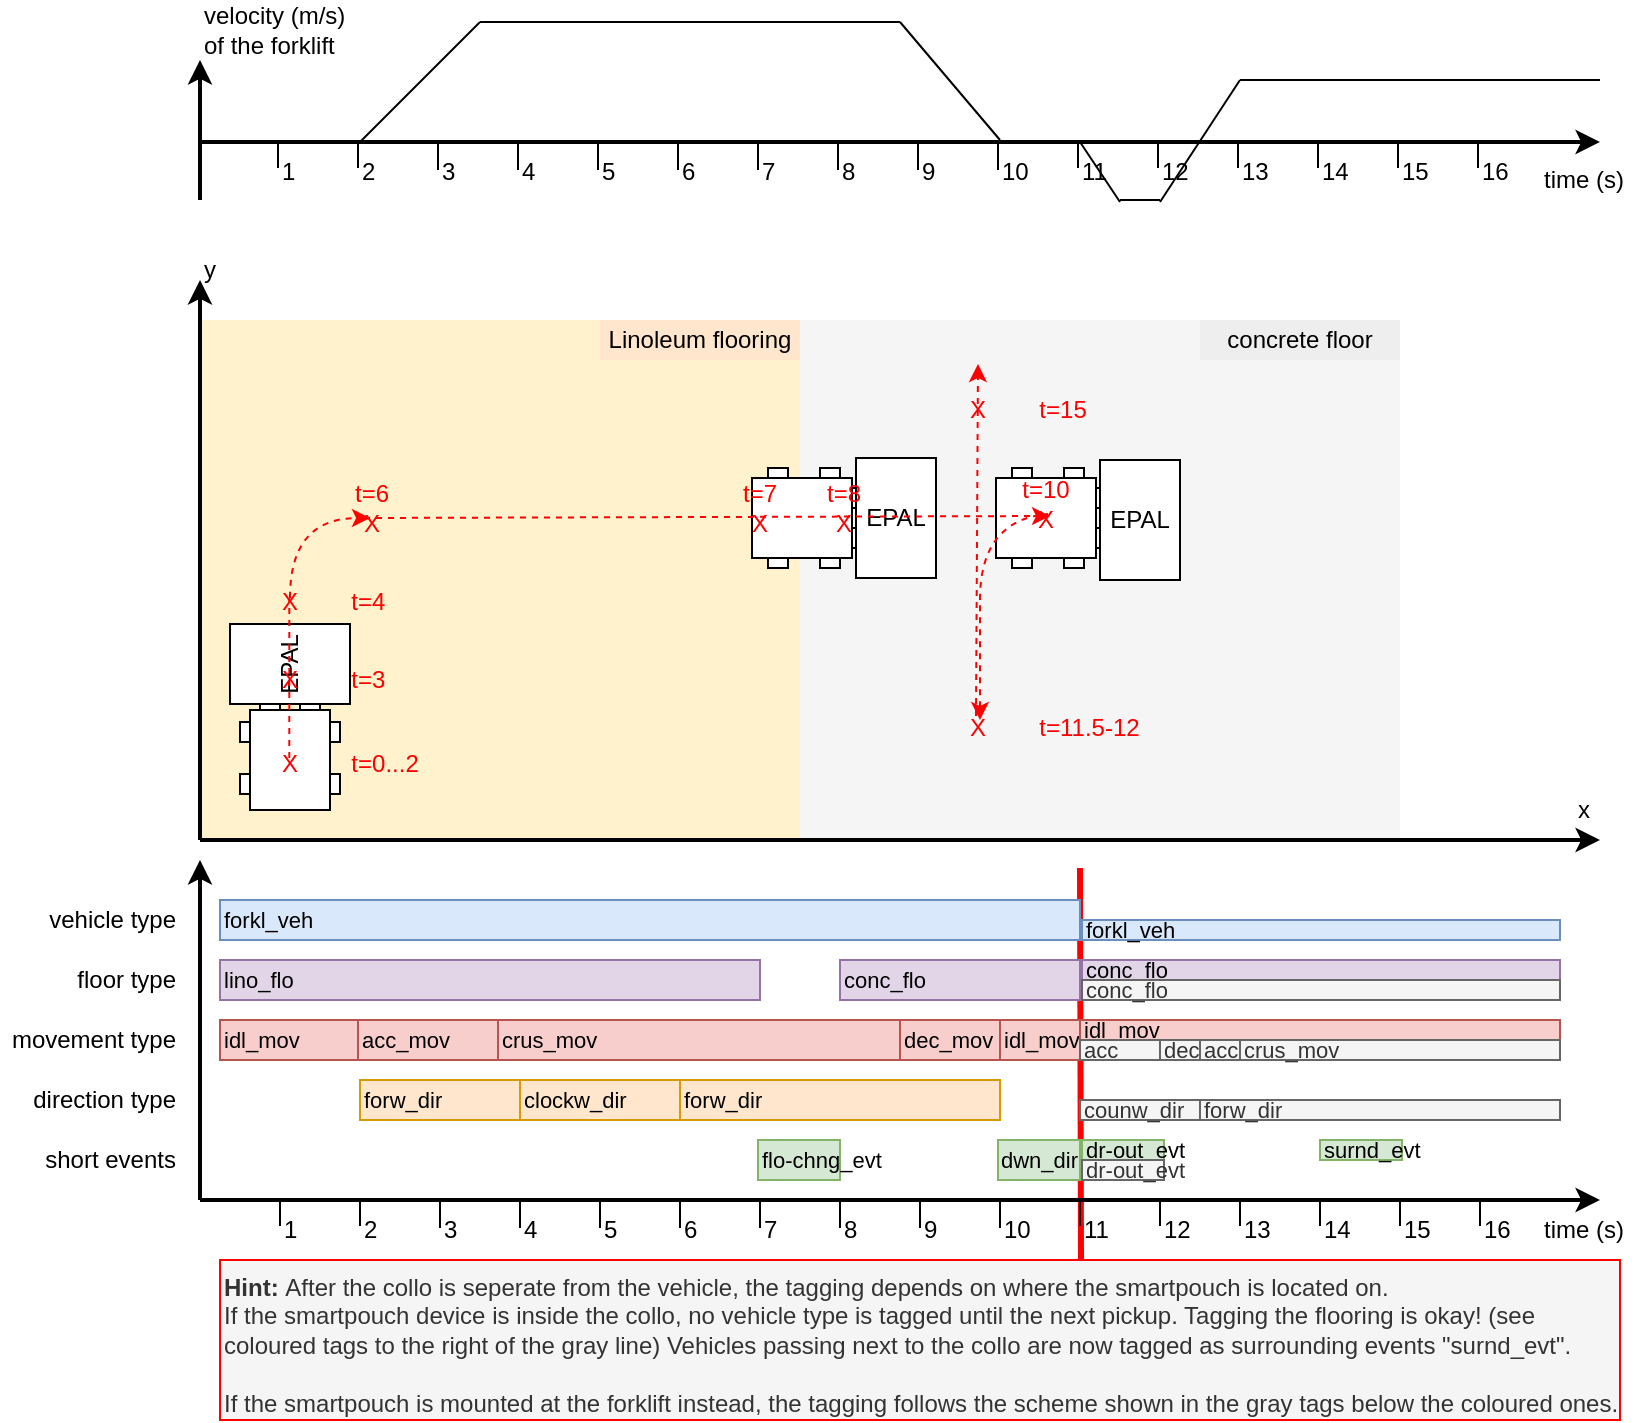 <mxfile version="24.5.4" type="device">
  <diagram name="Seite-1" id="4qU_Vc_wmeTwzjHGeIMB">
    <mxGraphModel dx="1434" dy="764" grid="1" gridSize="10" guides="1" tooltips="1" connect="1" arrows="1" fold="1" page="1" pageScale="1" pageWidth="827" pageHeight="1169" math="0" shadow="0">
      <root>
        <mxCell id="0" />
        <mxCell id="1" parent="0" />
        <mxCell id="7xaUz0W__pk1_LDY4TNP-191" value="" style="endArrow=none;html=1;rounded=0;fillColor=#f5f5f5;strokeColor=#FF0000;strokeWidth=3;exitX=0.615;exitY=-0.002;exitDx=0;exitDy=0;exitPerimeter=0;" edge="1" parent="1" source="7xaUz0W__pk1_LDY4TNP-192">
          <mxGeometry width="50" height="50" relative="1" as="geometry">
            <mxPoint x="540" y="659" as="sourcePoint" />
            <mxPoint x="540" y="434" as="targetPoint" />
          </mxGeometry>
        </mxCell>
        <mxCell id="7xaUz0W__pk1_LDY4TNP-42" value="" style="rounded=0;whiteSpace=wrap;html=1;fillColor=#f5f5f5;strokeColor=none;fontColor=#333333;movable=1;resizable=1;rotatable=1;deletable=1;editable=1;locked=0;connectable=1;" vertex="1" parent="1">
          <mxGeometry x="400" y="160" width="300" height="260" as="geometry" />
        </mxCell>
        <mxCell id="7xaUz0W__pk1_LDY4TNP-41" value="" style="rounded=0;whiteSpace=wrap;html=1;fillColor=#fff2cc;strokeColor=none;movable=1;resizable=1;rotatable=1;deletable=1;editable=1;locked=0;connectable=1;" vertex="1" parent="1">
          <mxGeometry x="100" y="160" width="300" height="260" as="geometry" />
        </mxCell>
        <mxCell id="7xaUz0W__pk1_LDY4TNP-165" value="" style="group;rotation=90;" vertex="1" connectable="0" parent="1">
          <mxGeometry x="348" y="261" width="135" height="80" as="geometry" />
        </mxCell>
        <mxCell id="7xaUz0W__pk1_LDY4TNP-166" value="" style="rounded=0;whiteSpace=wrap;html=1;rotation=90;" vertex="1" parent="7xaUz0W__pk1_LDY4TNP-165">
          <mxGeometry x="62" y="13" width="10" height="10" as="geometry" />
        </mxCell>
        <mxCell id="7xaUz0W__pk1_LDY4TNP-167" value="" style="rounded=0;whiteSpace=wrap;html=1;rotation=90;" vertex="1" parent="7xaUz0W__pk1_LDY4TNP-165">
          <mxGeometry x="36" y="13" width="10" height="10" as="geometry" />
        </mxCell>
        <mxCell id="7xaUz0W__pk1_LDY4TNP-168" value="" style="rounded=0;whiteSpace=wrap;html=1;rotation=90;" vertex="1" parent="7xaUz0W__pk1_LDY4TNP-165">
          <mxGeometry x="62" y="-27" width="10" height="10" as="geometry" />
        </mxCell>
        <mxCell id="7xaUz0W__pk1_LDY4TNP-169" value="" style="rounded=0;whiteSpace=wrap;html=1;rotation=90;" vertex="1" parent="7xaUz0W__pk1_LDY4TNP-165">
          <mxGeometry x="36" y="-27" width="10" height="10" as="geometry" />
        </mxCell>
        <mxCell id="7xaUz0W__pk1_LDY4TNP-170" value="" style="rounded=0;whiteSpace=wrap;html=1;rotation=90;" vertex="1" parent="7xaUz0W__pk1_LDY4TNP-165">
          <mxGeometry x="33" y="-27" width="40" height="50" as="geometry" />
        </mxCell>
        <mxCell id="7xaUz0W__pk1_LDY4TNP-171" value="" style="rounded=0;whiteSpace=wrap;html=1;rotation=90;" vertex="1" parent="7xaUz0W__pk1_LDY4TNP-165">
          <mxGeometry x="88" y="-27" width="10" height="30" as="geometry" />
        </mxCell>
        <mxCell id="7xaUz0W__pk1_LDY4TNP-172" value="" style="rounded=0;whiteSpace=wrap;html=1;rotation=90;" vertex="1" parent="7xaUz0W__pk1_LDY4TNP-165">
          <mxGeometry x="88" y="-7" width="10" height="30" as="geometry" />
        </mxCell>
        <mxCell id="7xaUz0W__pk1_LDY4TNP-186" value="EPAL" style="rounded=0;whiteSpace=wrap;html=1;" vertex="1" parent="7xaUz0W__pk1_LDY4TNP-165">
          <mxGeometry x="80" y="-32" width="40" height="60" as="geometry" />
        </mxCell>
        <mxCell id="7xaUz0W__pk1_LDY4TNP-1" value="" style="endArrow=classic;html=1;rounded=0;strokeWidth=2;" edge="1" parent="1">
          <mxGeometry width="50" height="50" relative="1" as="geometry">
            <mxPoint x="100" y="71" as="sourcePoint" />
            <mxPoint x="800" y="71" as="targetPoint" />
          </mxGeometry>
        </mxCell>
        <mxCell id="7xaUz0W__pk1_LDY4TNP-2" value="" style="endArrow=classic;html=1;rounded=0;strokeWidth=2;" edge="1" parent="1">
          <mxGeometry width="50" height="50" relative="1" as="geometry">
            <mxPoint x="100" y="100" as="sourcePoint" />
            <mxPoint x="100" y="30" as="targetPoint" />
          </mxGeometry>
        </mxCell>
        <mxCell id="7xaUz0W__pk1_LDY4TNP-4" value="&lt;div&gt;velocity (m/s)&lt;/div&gt;&lt;div&gt;of the forklift&lt;br&gt;&lt;/div&gt;" style="text;html=1;align=left;verticalAlign=middle;whiteSpace=wrap;rounded=0;" vertex="1" parent="1">
          <mxGeometry x="100" width="90" height="30" as="geometry" />
        </mxCell>
        <mxCell id="7xaUz0W__pk1_LDY4TNP-5" value="&lt;div&gt;time (s)&lt;br&gt;&lt;/div&gt;" style="text;html=1;align=left;verticalAlign=middle;whiteSpace=wrap;rounded=0;" vertex="1" parent="1">
          <mxGeometry x="770" y="81" width="50" height="18" as="geometry" />
        </mxCell>
        <mxCell id="7xaUz0W__pk1_LDY4TNP-6" value="" style="endArrow=none;html=1;rounded=0;" edge="1" parent="1">
          <mxGeometry width="50" height="50" relative="1" as="geometry">
            <mxPoint x="180" y="71" as="sourcePoint" />
            <mxPoint x="240" y="11" as="targetPoint" />
          </mxGeometry>
        </mxCell>
        <mxCell id="7xaUz0W__pk1_LDY4TNP-7" value="" style="endArrow=none;html=1;rounded=0;" edge="1" parent="1">
          <mxGeometry width="50" height="50" relative="1" as="geometry">
            <mxPoint x="240" y="11" as="sourcePoint" />
            <mxPoint x="450" y="11" as="targetPoint" />
          </mxGeometry>
        </mxCell>
        <mxCell id="7xaUz0W__pk1_LDY4TNP-8" value="" style="endArrow=none;html=1;rounded=0;" edge="1" parent="1">
          <mxGeometry width="50" height="50" relative="1" as="geometry">
            <mxPoint x="450" y="11" as="sourcePoint" />
            <mxPoint x="500" y="70" as="targetPoint" />
          </mxGeometry>
        </mxCell>
        <mxCell id="7xaUz0W__pk1_LDY4TNP-9" value="" style="endArrow=classic;html=1;rounded=0;strokeWidth=2;" edge="1" parent="1">
          <mxGeometry width="50" height="50" relative="1" as="geometry">
            <mxPoint x="100" y="420" as="sourcePoint" />
            <mxPoint x="800" y="420" as="targetPoint" />
          </mxGeometry>
        </mxCell>
        <mxCell id="7xaUz0W__pk1_LDY4TNP-10" value="" style="endArrow=classic;html=1;rounded=0;strokeWidth=2;" edge="1" parent="1">
          <mxGeometry width="50" height="50" relative="1" as="geometry">
            <mxPoint x="100" y="420" as="sourcePoint" />
            <mxPoint x="100" y="140" as="targetPoint" />
          </mxGeometry>
        </mxCell>
        <mxCell id="7xaUz0W__pk1_LDY4TNP-18" value="" style="group;rotation=0;" vertex="1" connectable="0" parent="1">
          <mxGeometry x="120" y="325" width="135" height="80" as="geometry" />
        </mxCell>
        <mxCell id="7xaUz0W__pk1_LDY4TNP-12" value="" style="rounded=0;whiteSpace=wrap;html=1;rotation=0;" vertex="1" parent="7xaUz0W__pk1_LDY4TNP-18">
          <mxGeometry x="40" y="36" width="10" height="10" as="geometry" />
        </mxCell>
        <mxCell id="7xaUz0W__pk1_LDY4TNP-13" value="" style="rounded=0;whiteSpace=wrap;html=1;rotation=0;" vertex="1" parent="7xaUz0W__pk1_LDY4TNP-18">
          <mxGeometry x="40" y="62" width="10" height="10" as="geometry" />
        </mxCell>
        <mxCell id="7xaUz0W__pk1_LDY4TNP-14" value="" style="rounded=0;whiteSpace=wrap;html=1;rotation=0;" vertex="1" parent="7xaUz0W__pk1_LDY4TNP-18">
          <mxGeometry y="36" width="10" height="10" as="geometry" />
        </mxCell>
        <mxCell id="7xaUz0W__pk1_LDY4TNP-15" value="" style="rounded=0;whiteSpace=wrap;html=1;rotation=0;" vertex="1" parent="7xaUz0W__pk1_LDY4TNP-18">
          <mxGeometry y="62" width="10" height="10" as="geometry" />
        </mxCell>
        <mxCell id="7xaUz0W__pk1_LDY4TNP-11" value="" style="rounded=0;whiteSpace=wrap;html=1;rotation=0;" vertex="1" parent="7xaUz0W__pk1_LDY4TNP-18">
          <mxGeometry x="5" y="30" width="40" height="50" as="geometry" />
        </mxCell>
        <mxCell id="7xaUz0W__pk1_LDY4TNP-16" value="" style="rounded=0;whiteSpace=wrap;html=1;rotation=0;" vertex="1" parent="7xaUz0W__pk1_LDY4TNP-18">
          <mxGeometry x="10" width="10" height="30" as="geometry" />
        </mxCell>
        <mxCell id="7xaUz0W__pk1_LDY4TNP-17" value="" style="rounded=0;whiteSpace=wrap;html=1;rotation=0;" vertex="1" parent="7xaUz0W__pk1_LDY4TNP-18">
          <mxGeometry x="30" width="10" height="30" as="geometry" />
        </mxCell>
        <mxCell id="7xaUz0W__pk1_LDY4TNP-77" value="X &amp;nbsp; &amp;nbsp; &amp;nbsp;&amp;nbsp; t=0...2" style="text;html=1;align=left;verticalAlign=middle;whiteSpace=wrap;rounded=0;fontColor=#FF0000;" vertex="1" parent="7xaUz0W__pk1_LDY4TNP-18">
          <mxGeometry x="18.5" y="42" width="100" height="30" as="geometry" />
        </mxCell>
        <mxCell id="7xaUz0W__pk1_LDY4TNP-187" value="EPAL" style="rounded=0;whiteSpace=wrap;html=1;rotation=-90;" vertex="1" parent="7xaUz0W__pk1_LDY4TNP-18">
          <mxGeometry x="5" y="-23" width="40" height="60" as="geometry" />
        </mxCell>
        <mxCell id="7xaUz0W__pk1_LDY4TNP-20" value="y" style="text;html=1;align=left;verticalAlign=middle;whiteSpace=wrap;rounded=0;" vertex="1" parent="1">
          <mxGeometry x="100" y="120" width="90" height="30" as="geometry" />
        </mxCell>
        <mxCell id="7xaUz0W__pk1_LDY4TNP-21" value="x" style="text;html=1;align=left;verticalAlign=middle;whiteSpace=wrap;rounded=0;" vertex="1" parent="1">
          <mxGeometry x="787" y="395" width="33" height="20" as="geometry" />
        </mxCell>
        <mxCell id="7xaUz0W__pk1_LDY4TNP-22" value="" style="endArrow=classic;html=1;rounded=0;strokeWidth=2;" edge="1" parent="1">
          <mxGeometry width="50" height="50" relative="1" as="geometry">
            <mxPoint x="100" y="600" as="sourcePoint" />
            <mxPoint x="800" y="600" as="targetPoint" />
          </mxGeometry>
        </mxCell>
        <mxCell id="7xaUz0W__pk1_LDY4TNP-40" value="forkl_veh" style="rounded=0;whiteSpace=wrap;html=1;fontFamily=Helvetica;align=left;fillColor=#dae8fc;strokeColor=#6c8ebf;fontSize=11;" vertex="1" parent="1">
          <mxGeometry x="110" y="450" width="430" height="20" as="geometry" />
        </mxCell>
        <mxCell id="7xaUz0W__pk1_LDY4TNP-43" value="Linoleum flooring" style="text;html=1;align=center;verticalAlign=middle;whiteSpace=wrap;rounded=0;fillColor=#ffe6cc;strokeColor=none;" vertex="1" parent="1">
          <mxGeometry x="300" y="160" width="100" height="20" as="geometry" />
        </mxCell>
        <mxCell id="7xaUz0W__pk1_LDY4TNP-44" value="concrete floor" style="text;html=1;align=center;verticalAlign=middle;whiteSpace=wrap;rounded=0;fillColor=#eeeeee;strokeColor=none;" vertex="1" parent="1">
          <mxGeometry x="600" y="160" width="100" height="20" as="geometry" />
        </mxCell>
        <mxCell id="7xaUz0W__pk1_LDY4TNP-45" value="&lt;div&gt;time (s)&lt;br&gt;&lt;/div&gt;" style="text;html=1;align=left;verticalAlign=middle;whiteSpace=wrap;rounded=0;" vertex="1" parent="1">
          <mxGeometry x="770" y="606" width="50" height="18" as="geometry" />
        </mxCell>
        <mxCell id="7xaUz0W__pk1_LDY4TNP-46" value="1" style="text;html=1;align=left;verticalAlign=middle;whiteSpace=wrap;rounded=0;" vertex="1" parent="1">
          <mxGeometry x="140" y="610" width="30" height="10" as="geometry" />
        </mxCell>
        <mxCell id="7xaUz0W__pk1_LDY4TNP-47" value="2" style="text;html=1;align=left;verticalAlign=middle;whiteSpace=wrap;rounded=0;" vertex="1" parent="1">
          <mxGeometry x="180" y="610" width="30" height="10" as="geometry" />
        </mxCell>
        <mxCell id="7xaUz0W__pk1_LDY4TNP-48" value="3" style="text;html=1;align=left;verticalAlign=middle;whiteSpace=wrap;rounded=0;" vertex="1" parent="1">
          <mxGeometry x="220" y="610" width="30" height="10" as="geometry" />
        </mxCell>
        <mxCell id="7xaUz0W__pk1_LDY4TNP-49" value="4" style="text;html=1;align=left;verticalAlign=middle;whiteSpace=wrap;rounded=0;" vertex="1" parent="1">
          <mxGeometry x="260" y="610" width="30" height="10" as="geometry" />
        </mxCell>
        <mxCell id="7xaUz0W__pk1_LDY4TNP-50" value="5" style="text;html=1;align=left;verticalAlign=middle;whiteSpace=wrap;rounded=0;" vertex="1" parent="1">
          <mxGeometry x="300" y="610" width="30" height="10" as="geometry" />
        </mxCell>
        <mxCell id="7xaUz0W__pk1_LDY4TNP-51" value="6" style="text;html=1;align=left;verticalAlign=middle;whiteSpace=wrap;rounded=0;" vertex="1" parent="1">
          <mxGeometry x="340" y="610" width="30" height="10" as="geometry" />
        </mxCell>
        <mxCell id="7xaUz0W__pk1_LDY4TNP-52" value="7" style="text;html=1;align=left;verticalAlign=middle;whiteSpace=wrap;rounded=0;" vertex="1" parent="1">
          <mxGeometry x="380" y="610" width="30" height="10" as="geometry" />
        </mxCell>
        <mxCell id="7xaUz0W__pk1_LDY4TNP-53" value="8" style="text;html=1;align=left;verticalAlign=middle;whiteSpace=wrap;rounded=0;" vertex="1" parent="1">
          <mxGeometry x="420" y="610" width="30" height="10" as="geometry" />
        </mxCell>
        <mxCell id="7xaUz0W__pk1_LDY4TNP-54" value="9" style="text;html=1;align=left;verticalAlign=middle;whiteSpace=wrap;rounded=0;" vertex="1" parent="1">
          <mxGeometry x="460" y="610" width="30" height="10" as="geometry" />
        </mxCell>
        <mxCell id="7xaUz0W__pk1_LDY4TNP-55" value="10" style="text;html=1;align=left;verticalAlign=middle;whiteSpace=wrap;rounded=0;" vertex="1" parent="1">
          <mxGeometry x="500" y="610" width="30" height="10" as="geometry" />
        </mxCell>
        <mxCell id="7xaUz0W__pk1_LDY4TNP-56" value="11" style="text;html=1;align=left;verticalAlign=middle;whiteSpace=wrap;rounded=0;" vertex="1" parent="1">
          <mxGeometry x="540" y="610" width="30" height="10" as="geometry" />
        </mxCell>
        <mxCell id="7xaUz0W__pk1_LDY4TNP-57" value="12" style="text;html=1;align=left;verticalAlign=middle;whiteSpace=wrap;rounded=0;" vertex="1" parent="1">
          <mxGeometry x="580" y="610" width="30" height="10" as="geometry" />
        </mxCell>
        <mxCell id="7xaUz0W__pk1_LDY4TNP-58" value="13" style="text;html=1;align=left;verticalAlign=middle;whiteSpace=wrap;rounded=0;" vertex="1" parent="1">
          <mxGeometry x="620" y="610" width="30" height="10" as="geometry" />
        </mxCell>
        <mxCell id="7xaUz0W__pk1_LDY4TNP-59" value="14" style="text;html=1;align=left;verticalAlign=middle;whiteSpace=wrap;rounded=0;" vertex="1" parent="1">
          <mxGeometry x="660" y="610" width="30" height="10" as="geometry" />
        </mxCell>
        <mxCell id="7xaUz0W__pk1_LDY4TNP-60" value="15" style="text;html=1;align=left;verticalAlign=middle;whiteSpace=wrap;rounded=0;" vertex="1" parent="1">
          <mxGeometry x="700" y="610" width="30" height="10" as="geometry" />
        </mxCell>
        <mxCell id="7xaUz0W__pk1_LDY4TNP-61" value="16" style="text;html=1;align=left;verticalAlign=middle;whiteSpace=wrap;rounded=0;" vertex="1" parent="1">
          <mxGeometry x="740" y="610" width="30" height="10" as="geometry" />
        </mxCell>
        <mxCell id="7xaUz0W__pk1_LDY4TNP-62" value="" style="endArrow=classic;html=1;rounded=0;strokeWidth=2;" edge="1" parent="1">
          <mxGeometry width="50" height="50" relative="1" as="geometry">
            <mxPoint x="100" y="600" as="sourcePoint" />
            <mxPoint x="100" y="430" as="targetPoint" />
          </mxGeometry>
        </mxCell>
        <mxCell id="7xaUz0W__pk1_LDY4TNP-63" value="vehicle type" style="text;html=1;align=right;verticalAlign=middle;whiteSpace=wrap;rounded=0;" vertex="1" parent="1">
          <mxGeometry y="450" width="90" height="20" as="geometry" />
        </mxCell>
        <mxCell id="7xaUz0W__pk1_LDY4TNP-64" value="lino_flo" style="rounded=0;whiteSpace=wrap;html=1;fontFamily=Helvetica;align=left;fillColor=#e1d5e7;strokeColor=#9673a6;fontSize=11;" vertex="1" parent="1">
          <mxGeometry x="110" y="480" width="270" height="20" as="geometry" />
        </mxCell>
        <mxCell id="7xaUz0W__pk1_LDY4TNP-65" value="floor type" style="text;html=1;align=right;verticalAlign=middle;whiteSpace=wrap;rounded=0;" vertex="1" parent="1">
          <mxGeometry y="480" width="90" height="20" as="geometry" />
        </mxCell>
        <mxCell id="7xaUz0W__pk1_LDY4TNP-66" value="idl_mov" style="rounded=0;whiteSpace=wrap;html=1;fontFamily=Helvetica;align=left;fillColor=#f8cecc;strokeColor=#b85450;fontSize=11;" vertex="1" parent="1">
          <mxGeometry x="110" y="510" width="70" height="20" as="geometry" />
        </mxCell>
        <mxCell id="7xaUz0W__pk1_LDY4TNP-68" value="forw_dir" style="rounded=0;whiteSpace=wrap;html=1;fontFamily=Helvetica;align=left;fillColor=#ffe6cc;strokeColor=#d79b00;fontSize=11;" vertex="1" parent="1">
          <mxGeometry x="180" y="540" width="80" height="20" as="geometry" />
        </mxCell>
        <mxCell id="7xaUz0W__pk1_LDY4TNP-69" value="movement type" style="text;html=1;align=right;verticalAlign=middle;whiteSpace=wrap;rounded=0;" vertex="1" parent="1">
          <mxGeometry y="510" width="90" height="20" as="geometry" />
        </mxCell>
        <mxCell id="7xaUz0W__pk1_LDY4TNP-71" value="direction type" style="text;html=1;align=right;verticalAlign=middle;whiteSpace=wrap;rounded=0;" vertex="1" parent="1">
          <mxGeometry y="540" width="90" height="20" as="geometry" />
        </mxCell>
        <mxCell id="7xaUz0W__pk1_LDY4TNP-75" value="short events" style="text;html=1;align=right;verticalAlign=middle;whiteSpace=wrap;rounded=0;" vertex="1" parent="1">
          <mxGeometry y="570" width="90" height="20" as="geometry" />
        </mxCell>
        <mxCell id="7xaUz0W__pk1_LDY4TNP-79" value="" style="endArrow=none;html=1;rounded=0;exitX=0;exitY=0.25;exitDx=0;exitDy=0;" edge="1" parent="1">
          <mxGeometry width="50" height="50" relative="1" as="geometry">
            <mxPoint x="140" y="613" as="sourcePoint" />
            <mxPoint x="140" y="600" as="targetPoint" />
          </mxGeometry>
        </mxCell>
        <mxCell id="7xaUz0W__pk1_LDY4TNP-80" value="" style="endArrow=none;html=1;rounded=0;exitX=0;exitY=0.25;exitDx=0;exitDy=0;" edge="1" parent="1">
          <mxGeometry width="50" height="50" relative="1" as="geometry">
            <mxPoint x="180" y="613" as="sourcePoint" />
            <mxPoint x="180" y="600" as="targetPoint" />
          </mxGeometry>
        </mxCell>
        <mxCell id="7xaUz0W__pk1_LDY4TNP-81" value="" style="endArrow=none;html=1;rounded=0;exitX=0;exitY=0.25;exitDx=0;exitDy=0;" edge="1" parent="1">
          <mxGeometry width="50" height="50" relative="1" as="geometry">
            <mxPoint x="220" y="614" as="sourcePoint" />
            <mxPoint x="220" y="601" as="targetPoint" />
          </mxGeometry>
        </mxCell>
        <mxCell id="7xaUz0W__pk1_LDY4TNP-82" value="" style="endArrow=none;html=1;rounded=0;exitX=0;exitY=0.25;exitDx=0;exitDy=0;" edge="1" parent="1">
          <mxGeometry width="50" height="50" relative="1" as="geometry">
            <mxPoint x="260" y="614" as="sourcePoint" />
            <mxPoint x="260" y="601" as="targetPoint" />
          </mxGeometry>
        </mxCell>
        <mxCell id="7xaUz0W__pk1_LDY4TNP-87" value="" style="endArrow=none;html=1;rounded=0;exitX=0;exitY=0.25;exitDx=0;exitDy=0;" edge="1" parent="1">
          <mxGeometry width="50" height="50" relative="1" as="geometry">
            <mxPoint x="300" y="614" as="sourcePoint" />
            <mxPoint x="300" y="601" as="targetPoint" />
          </mxGeometry>
        </mxCell>
        <mxCell id="7xaUz0W__pk1_LDY4TNP-88" value="" style="endArrow=none;html=1;rounded=0;exitX=0;exitY=0.25;exitDx=0;exitDy=0;" edge="1" parent="1">
          <mxGeometry width="50" height="50" relative="1" as="geometry">
            <mxPoint x="340" y="614" as="sourcePoint" />
            <mxPoint x="340" y="601" as="targetPoint" />
          </mxGeometry>
        </mxCell>
        <mxCell id="7xaUz0W__pk1_LDY4TNP-89" value="" style="endArrow=none;html=1;rounded=0;exitX=0;exitY=0.25;exitDx=0;exitDy=0;" edge="1" parent="1">
          <mxGeometry width="50" height="50" relative="1" as="geometry">
            <mxPoint x="380" y="614" as="sourcePoint" />
            <mxPoint x="380" y="601" as="targetPoint" />
          </mxGeometry>
        </mxCell>
        <mxCell id="7xaUz0W__pk1_LDY4TNP-90" value="" style="endArrow=none;html=1;rounded=0;exitX=0;exitY=0.25;exitDx=0;exitDy=0;" edge="1" parent="1">
          <mxGeometry width="50" height="50" relative="1" as="geometry">
            <mxPoint x="420" y="614" as="sourcePoint" />
            <mxPoint x="420" y="601" as="targetPoint" />
          </mxGeometry>
        </mxCell>
        <mxCell id="7xaUz0W__pk1_LDY4TNP-91" value="" style="endArrow=none;html=1;rounded=0;exitX=0;exitY=0.25;exitDx=0;exitDy=0;" edge="1" parent="1">
          <mxGeometry width="50" height="50" relative="1" as="geometry">
            <mxPoint x="460" y="614" as="sourcePoint" />
            <mxPoint x="460" y="601" as="targetPoint" />
          </mxGeometry>
        </mxCell>
        <mxCell id="7xaUz0W__pk1_LDY4TNP-92" value="" style="endArrow=none;html=1;rounded=0;exitX=0;exitY=0.25;exitDx=0;exitDy=0;" edge="1" parent="1">
          <mxGeometry width="50" height="50" relative="1" as="geometry">
            <mxPoint x="500" y="614" as="sourcePoint" />
            <mxPoint x="500" y="601" as="targetPoint" />
          </mxGeometry>
        </mxCell>
        <mxCell id="7xaUz0W__pk1_LDY4TNP-93" value="" style="endArrow=none;html=1;rounded=0;exitX=0;exitY=0.25;exitDx=0;exitDy=0;" edge="1" parent="1">
          <mxGeometry width="50" height="50" relative="1" as="geometry">
            <mxPoint x="540" y="613" as="sourcePoint" />
            <mxPoint x="540" y="600" as="targetPoint" />
          </mxGeometry>
        </mxCell>
        <mxCell id="7xaUz0W__pk1_LDY4TNP-94" value="" style="endArrow=none;html=1;rounded=0;exitX=0;exitY=0.25;exitDx=0;exitDy=0;" edge="1" parent="1">
          <mxGeometry width="50" height="50" relative="1" as="geometry">
            <mxPoint x="580" y="613" as="sourcePoint" />
            <mxPoint x="580" y="600" as="targetPoint" />
          </mxGeometry>
        </mxCell>
        <mxCell id="7xaUz0W__pk1_LDY4TNP-95" value="" style="endArrow=none;html=1;rounded=0;exitX=0;exitY=0.25;exitDx=0;exitDy=0;" edge="1" parent="1">
          <mxGeometry width="50" height="50" relative="1" as="geometry">
            <mxPoint x="620" y="613" as="sourcePoint" />
            <mxPoint x="620" y="600" as="targetPoint" />
          </mxGeometry>
        </mxCell>
        <mxCell id="7xaUz0W__pk1_LDY4TNP-96" value="" style="endArrow=none;html=1;rounded=0;exitX=0;exitY=0.25;exitDx=0;exitDy=0;" edge="1" parent="1">
          <mxGeometry width="50" height="50" relative="1" as="geometry">
            <mxPoint x="660" y="613" as="sourcePoint" />
            <mxPoint x="660" y="600" as="targetPoint" />
          </mxGeometry>
        </mxCell>
        <mxCell id="7xaUz0W__pk1_LDY4TNP-97" value="" style="endArrow=none;html=1;rounded=0;exitX=0;exitY=0.25;exitDx=0;exitDy=0;" edge="1" parent="1">
          <mxGeometry width="50" height="50" relative="1" as="geometry">
            <mxPoint x="700" y="613" as="sourcePoint" />
            <mxPoint x="700" y="600" as="targetPoint" />
          </mxGeometry>
        </mxCell>
        <mxCell id="7xaUz0W__pk1_LDY4TNP-98" value="" style="endArrow=none;html=1;rounded=0;exitX=0;exitY=0.25;exitDx=0;exitDy=0;" edge="1" parent="1">
          <mxGeometry width="50" height="50" relative="1" as="geometry">
            <mxPoint x="740" y="613" as="sourcePoint" />
            <mxPoint x="740" y="600" as="targetPoint" />
          </mxGeometry>
        </mxCell>
        <mxCell id="7xaUz0W__pk1_LDY4TNP-99" value="1" style="text;html=1;align=left;verticalAlign=middle;whiteSpace=wrap;rounded=0;" vertex="1" parent="1">
          <mxGeometry x="139" y="81" width="30" height="10" as="geometry" />
        </mxCell>
        <mxCell id="7xaUz0W__pk1_LDY4TNP-100" value="2" style="text;html=1;align=left;verticalAlign=middle;whiteSpace=wrap;rounded=0;" vertex="1" parent="1">
          <mxGeometry x="179" y="81" width="30" height="10" as="geometry" />
        </mxCell>
        <mxCell id="7xaUz0W__pk1_LDY4TNP-101" value="3" style="text;html=1;align=left;verticalAlign=middle;whiteSpace=wrap;rounded=0;" vertex="1" parent="1">
          <mxGeometry x="219" y="81" width="30" height="10" as="geometry" />
        </mxCell>
        <mxCell id="7xaUz0W__pk1_LDY4TNP-102" value="4" style="text;html=1;align=left;verticalAlign=middle;whiteSpace=wrap;rounded=0;" vertex="1" parent="1">
          <mxGeometry x="259" y="81" width="30" height="10" as="geometry" />
        </mxCell>
        <mxCell id="7xaUz0W__pk1_LDY4TNP-103" value="5" style="text;html=1;align=left;verticalAlign=middle;whiteSpace=wrap;rounded=0;" vertex="1" parent="1">
          <mxGeometry x="299" y="81" width="30" height="10" as="geometry" />
        </mxCell>
        <mxCell id="7xaUz0W__pk1_LDY4TNP-104" value="6" style="text;html=1;align=left;verticalAlign=middle;whiteSpace=wrap;rounded=0;" vertex="1" parent="1">
          <mxGeometry x="339" y="81" width="30" height="10" as="geometry" />
        </mxCell>
        <mxCell id="7xaUz0W__pk1_LDY4TNP-105" value="7" style="text;html=1;align=left;verticalAlign=middle;whiteSpace=wrap;rounded=0;" vertex="1" parent="1">
          <mxGeometry x="379" y="81" width="30" height="10" as="geometry" />
        </mxCell>
        <mxCell id="7xaUz0W__pk1_LDY4TNP-106" value="8" style="text;html=1;align=left;verticalAlign=middle;whiteSpace=wrap;rounded=0;" vertex="1" parent="1">
          <mxGeometry x="419" y="81" width="30" height="10" as="geometry" />
        </mxCell>
        <mxCell id="7xaUz0W__pk1_LDY4TNP-107" value="9" style="text;html=1;align=left;verticalAlign=middle;whiteSpace=wrap;rounded=0;" vertex="1" parent="1">
          <mxGeometry x="459" y="81" width="30" height="10" as="geometry" />
        </mxCell>
        <mxCell id="7xaUz0W__pk1_LDY4TNP-108" value="10" style="text;html=1;align=left;verticalAlign=middle;whiteSpace=wrap;rounded=0;" vertex="1" parent="1">
          <mxGeometry x="499" y="81" width="30" height="10" as="geometry" />
        </mxCell>
        <mxCell id="7xaUz0W__pk1_LDY4TNP-109" value="11" style="text;html=1;align=left;verticalAlign=middle;whiteSpace=wrap;rounded=0;" vertex="1" parent="1">
          <mxGeometry x="539" y="81" width="30" height="10" as="geometry" />
        </mxCell>
        <mxCell id="7xaUz0W__pk1_LDY4TNP-110" value="12" style="text;html=1;align=left;verticalAlign=middle;whiteSpace=wrap;rounded=0;" vertex="1" parent="1">
          <mxGeometry x="579" y="81" width="30" height="10" as="geometry" />
        </mxCell>
        <mxCell id="7xaUz0W__pk1_LDY4TNP-111" value="13" style="text;html=1;align=left;verticalAlign=middle;whiteSpace=wrap;rounded=0;" vertex="1" parent="1">
          <mxGeometry x="619" y="81" width="30" height="10" as="geometry" />
        </mxCell>
        <mxCell id="7xaUz0W__pk1_LDY4TNP-112" value="14" style="text;html=1;align=left;verticalAlign=middle;whiteSpace=wrap;rounded=0;" vertex="1" parent="1">
          <mxGeometry x="659" y="81" width="30" height="10" as="geometry" />
        </mxCell>
        <mxCell id="7xaUz0W__pk1_LDY4TNP-113" value="15" style="text;html=1;align=left;verticalAlign=middle;whiteSpace=wrap;rounded=0;" vertex="1" parent="1">
          <mxGeometry x="699" y="81" width="30" height="10" as="geometry" />
        </mxCell>
        <mxCell id="7xaUz0W__pk1_LDY4TNP-114" value="16" style="text;html=1;align=left;verticalAlign=middle;whiteSpace=wrap;rounded=0;" vertex="1" parent="1">
          <mxGeometry x="739" y="81" width="30" height="10" as="geometry" />
        </mxCell>
        <mxCell id="7xaUz0W__pk1_LDY4TNP-115" value="" style="endArrow=none;html=1;rounded=0;exitX=0;exitY=0.25;exitDx=0;exitDy=0;" edge="1" parent="1">
          <mxGeometry width="50" height="50" relative="1" as="geometry">
            <mxPoint x="139" y="84" as="sourcePoint" />
            <mxPoint x="139" y="71" as="targetPoint" />
          </mxGeometry>
        </mxCell>
        <mxCell id="7xaUz0W__pk1_LDY4TNP-116" value="" style="endArrow=none;html=1;rounded=0;exitX=0;exitY=0.25;exitDx=0;exitDy=0;" edge="1" parent="1">
          <mxGeometry width="50" height="50" relative="1" as="geometry">
            <mxPoint x="179" y="84" as="sourcePoint" />
            <mxPoint x="179" y="71" as="targetPoint" />
          </mxGeometry>
        </mxCell>
        <mxCell id="7xaUz0W__pk1_LDY4TNP-117" value="" style="endArrow=none;html=1;rounded=0;exitX=0;exitY=0.25;exitDx=0;exitDy=0;" edge="1" parent="1">
          <mxGeometry width="50" height="50" relative="1" as="geometry">
            <mxPoint x="219" y="85" as="sourcePoint" />
            <mxPoint x="219" y="72" as="targetPoint" />
          </mxGeometry>
        </mxCell>
        <mxCell id="7xaUz0W__pk1_LDY4TNP-118" value="" style="endArrow=none;html=1;rounded=0;exitX=0;exitY=0.25;exitDx=0;exitDy=0;" edge="1" parent="1">
          <mxGeometry width="50" height="50" relative="1" as="geometry">
            <mxPoint x="259" y="85" as="sourcePoint" />
            <mxPoint x="259" y="72" as="targetPoint" />
          </mxGeometry>
        </mxCell>
        <mxCell id="7xaUz0W__pk1_LDY4TNP-119" value="" style="endArrow=none;html=1;rounded=0;exitX=0;exitY=0.25;exitDx=0;exitDy=0;" edge="1" parent="1">
          <mxGeometry width="50" height="50" relative="1" as="geometry">
            <mxPoint x="299" y="85" as="sourcePoint" />
            <mxPoint x="299" y="72" as="targetPoint" />
          </mxGeometry>
        </mxCell>
        <mxCell id="7xaUz0W__pk1_LDY4TNP-120" value="" style="endArrow=none;html=1;rounded=0;exitX=0;exitY=0.25;exitDx=0;exitDy=0;" edge="1" parent="1">
          <mxGeometry width="50" height="50" relative="1" as="geometry">
            <mxPoint x="339" y="85" as="sourcePoint" />
            <mxPoint x="339" y="72" as="targetPoint" />
          </mxGeometry>
        </mxCell>
        <mxCell id="7xaUz0W__pk1_LDY4TNP-121" value="" style="endArrow=none;html=1;rounded=0;exitX=0;exitY=0.25;exitDx=0;exitDy=0;" edge="1" parent="1">
          <mxGeometry width="50" height="50" relative="1" as="geometry">
            <mxPoint x="379" y="85" as="sourcePoint" />
            <mxPoint x="379" y="72" as="targetPoint" />
          </mxGeometry>
        </mxCell>
        <mxCell id="7xaUz0W__pk1_LDY4TNP-122" value="" style="endArrow=none;html=1;rounded=0;exitX=0;exitY=0.25;exitDx=0;exitDy=0;" edge="1" parent="1">
          <mxGeometry width="50" height="50" relative="1" as="geometry">
            <mxPoint x="419" y="85" as="sourcePoint" />
            <mxPoint x="419" y="72" as="targetPoint" />
          </mxGeometry>
        </mxCell>
        <mxCell id="7xaUz0W__pk1_LDY4TNP-123" value="" style="endArrow=none;html=1;rounded=0;exitX=0;exitY=0.25;exitDx=0;exitDy=0;" edge="1" parent="1">
          <mxGeometry width="50" height="50" relative="1" as="geometry">
            <mxPoint x="459" y="85" as="sourcePoint" />
            <mxPoint x="459" y="72" as="targetPoint" />
          </mxGeometry>
        </mxCell>
        <mxCell id="7xaUz0W__pk1_LDY4TNP-124" value="" style="endArrow=none;html=1;rounded=0;exitX=0;exitY=0.25;exitDx=0;exitDy=0;" edge="1" parent="1">
          <mxGeometry width="50" height="50" relative="1" as="geometry">
            <mxPoint x="499" y="85" as="sourcePoint" />
            <mxPoint x="499" y="72" as="targetPoint" />
          </mxGeometry>
        </mxCell>
        <mxCell id="7xaUz0W__pk1_LDY4TNP-125" value="" style="endArrow=none;html=1;rounded=0;exitX=0;exitY=0.25;exitDx=0;exitDy=0;" edge="1" parent="1">
          <mxGeometry width="50" height="50" relative="1" as="geometry">
            <mxPoint x="539" y="84" as="sourcePoint" />
            <mxPoint x="539" y="71" as="targetPoint" />
          </mxGeometry>
        </mxCell>
        <mxCell id="7xaUz0W__pk1_LDY4TNP-126" value="" style="endArrow=none;html=1;rounded=0;exitX=0;exitY=0.25;exitDx=0;exitDy=0;" edge="1" parent="1">
          <mxGeometry width="50" height="50" relative="1" as="geometry">
            <mxPoint x="579" y="84" as="sourcePoint" />
            <mxPoint x="579" y="71" as="targetPoint" />
          </mxGeometry>
        </mxCell>
        <mxCell id="7xaUz0W__pk1_LDY4TNP-127" value="" style="endArrow=none;html=1;rounded=0;exitX=0;exitY=0.25;exitDx=0;exitDy=0;" edge="1" parent="1">
          <mxGeometry width="50" height="50" relative="1" as="geometry">
            <mxPoint x="619" y="84" as="sourcePoint" />
            <mxPoint x="619" y="71" as="targetPoint" />
          </mxGeometry>
        </mxCell>
        <mxCell id="7xaUz0W__pk1_LDY4TNP-128" value="" style="endArrow=none;html=1;rounded=0;exitX=0;exitY=0.25;exitDx=0;exitDy=0;" edge="1" parent="1">
          <mxGeometry width="50" height="50" relative="1" as="geometry">
            <mxPoint x="659" y="84" as="sourcePoint" />
            <mxPoint x="659" y="71" as="targetPoint" />
          </mxGeometry>
        </mxCell>
        <mxCell id="7xaUz0W__pk1_LDY4TNP-129" value="" style="endArrow=none;html=1;rounded=0;exitX=0;exitY=0.25;exitDx=0;exitDy=0;" edge="1" parent="1">
          <mxGeometry width="50" height="50" relative="1" as="geometry">
            <mxPoint x="699" y="84" as="sourcePoint" />
            <mxPoint x="699" y="71" as="targetPoint" />
          </mxGeometry>
        </mxCell>
        <mxCell id="7xaUz0W__pk1_LDY4TNP-130" value="" style="endArrow=none;html=1;rounded=0;exitX=0;exitY=0.25;exitDx=0;exitDy=0;" edge="1" parent="1">
          <mxGeometry width="50" height="50" relative="1" as="geometry">
            <mxPoint x="739" y="84" as="sourcePoint" />
            <mxPoint x="739" y="71" as="targetPoint" />
          </mxGeometry>
        </mxCell>
        <mxCell id="7xaUz0W__pk1_LDY4TNP-132" value="conc_flo" style="rounded=0;whiteSpace=wrap;html=1;fontFamily=Helvetica;align=left;fillColor=#e1d5e7;strokeColor=#9673a6;fontSize=11;" vertex="1" parent="1">
          <mxGeometry x="420" y="480" width="120" height="20" as="geometry" />
        </mxCell>
        <mxCell id="7xaUz0W__pk1_LDY4TNP-133" value="acc_mov" style="rounded=0;whiteSpace=wrap;html=1;fontFamily=Helvetica;align=left;fillColor=#f8cecc;strokeColor=#b85450;fontSize=11;" vertex="1" parent="1">
          <mxGeometry x="179" y="510" width="70" height="20" as="geometry" />
        </mxCell>
        <mxCell id="7xaUz0W__pk1_LDY4TNP-134" value="crus_mov" style="rounded=0;whiteSpace=wrap;html=1;fontFamily=Helvetica;align=left;fillColor=#f8cecc;strokeColor=#b85450;fontSize=11;" vertex="1" parent="1">
          <mxGeometry x="249" y="510" width="201" height="20" as="geometry" />
        </mxCell>
        <mxCell id="7xaUz0W__pk1_LDY4TNP-135" value="dec_mov" style="rounded=0;whiteSpace=wrap;html=1;fontFamily=Helvetica;align=left;fillColor=#f8cecc;strokeColor=#b85450;fontSize=11;" vertex="1" parent="1">
          <mxGeometry x="450" y="510" width="50" height="20" as="geometry" />
        </mxCell>
        <mxCell id="7xaUz0W__pk1_LDY4TNP-136" value="flo-chng_evt" style="rounded=0;html=1;fontFamily=Helvetica;align=left;fillColor=#d5e8d4;strokeColor=#82b366;fontSize=11;" vertex="1" parent="1">
          <mxGeometry x="379" y="570" width="41" height="20" as="geometry" />
        </mxCell>
        <mxCell id="7xaUz0W__pk1_LDY4TNP-137" value="" style="endArrow=none;html=1;rounded=0;" edge="1" parent="1">
          <mxGeometry width="50" height="50" relative="1" as="geometry">
            <mxPoint x="620" y="40" as="sourcePoint" />
            <mxPoint x="800" y="40" as="targetPoint" />
          </mxGeometry>
        </mxCell>
        <mxCell id="7xaUz0W__pk1_LDY4TNP-138" value="idl_mov" style="rounded=0;whiteSpace=wrap;html=1;fontFamily=Helvetica;align=left;fillColor=#f8cecc;strokeColor=#b85450;fontSize=11;" vertex="1" parent="1">
          <mxGeometry x="500" y="510" width="40" height="20" as="geometry" />
        </mxCell>
        <mxCell id="7xaUz0W__pk1_LDY4TNP-139" value="" style="endArrow=none;html=1;rounded=0;fillColor=#f8cecc;strokeColor=#FF0000;dashed=1;startArrow=none;startFill=0;endSize=7;targetPerimeterSpacing=0;sourcePerimeterSpacing=-1;endFill=0;" edge="1" parent="1">
          <mxGeometry width="50" height="50" relative="1" as="geometry">
            <mxPoint x="144.66" y="379" as="sourcePoint" />
            <mxPoint x="144.66" y="299" as="targetPoint" />
          </mxGeometry>
        </mxCell>
        <mxCell id="7xaUz0W__pk1_LDY4TNP-140" value="X &amp;nbsp; &amp;nbsp; &amp;nbsp;&amp;nbsp; t=4" style="text;html=1;align=left;verticalAlign=middle;whiteSpace=wrap;rounded=0;fontColor=#FF0000;" vertex="1" parent="1">
          <mxGeometry x="139" y="286" width="100" height="30" as="geometry" />
        </mxCell>
        <mxCell id="7xaUz0W__pk1_LDY4TNP-141" value="X &amp;nbsp; &amp;nbsp; &amp;nbsp;&amp;nbsp; t=3" style="text;html=1;align=left;verticalAlign=middle;whiteSpace=wrap;rounded=0;fontColor=#FF0000;" vertex="1" parent="1">
          <mxGeometry x="139" y="325" width="100" height="30" as="geometry" />
        </mxCell>
        <mxCell id="7xaUz0W__pk1_LDY4TNP-152" value="" style="curved=1;endArrow=classic;html=1;rounded=0;dashed=1;strokeColor=#FF0000;endFill=1;" edge="1" parent="1">
          <mxGeometry width="50" height="50" relative="1" as="geometry">
            <mxPoint x="145" y="299" as="sourcePoint" />
            <mxPoint x="185" y="259" as="targetPoint" />
            <Array as="points">
              <mxPoint x="145" y="259" />
            </Array>
          </mxGeometry>
        </mxCell>
        <mxCell id="7xaUz0W__pk1_LDY4TNP-153" value="&lt;div&gt; t=6&lt;/div&gt;&lt;div&gt;X&lt;/div&gt;" style="text;html=1;align=center;verticalAlign=middle;whiteSpace=wrap;rounded=0;fontColor=#FF0000;" vertex="1" parent="1">
          <mxGeometry x="176" y="239" width="20" height="30" as="geometry" />
        </mxCell>
        <mxCell id="7xaUz0W__pk1_LDY4TNP-155" value="clockw_dir" style="rounded=0;whiteSpace=wrap;html=1;fontFamily=Helvetica;align=left;fillColor=#ffe6cc;strokeColor=#d79b00;fontSize=11;" vertex="1" parent="1">
          <mxGeometry x="260" y="540" width="80" height="20" as="geometry" />
        </mxCell>
        <mxCell id="7xaUz0W__pk1_LDY4TNP-156" value="" style="endArrow=none;html=1;rounded=0;" edge="1" parent="1">
          <mxGeometry width="50" height="50" relative="1" as="geometry">
            <mxPoint x="540" y="71" as="sourcePoint" />
            <mxPoint x="560" y="101" as="targetPoint" />
          </mxGeometry>
        </mxCell>
        <mxCell id="7xaUz0W__pk1_LDY4TNP-157" value="" style="endArrow=none;html=1;rounded=0;" edge="1" parent="1">
          <mxGeometry width="50" height="50" relative="1" as="geometry">
            <mxPoint x="580" y="101" as="sourcePoint" />
            <mxPoint x="620" y="40" as="targetPoint" />
          </mxGeometry>
        </mxCell>
        <mxCell id="7xaUz0W__pk1_LDY4TNP-158" value="" style="endArrow=none;html=1;rounded=0;" edge="1" parent="1">
          <mxGeometry width="50" height="50" relative="1" as="geometry">
            <mxPoint x="560" y="100" as="sourcePoint" />
            <mxPoint x="580" y="100" as="targetPoint" />
          </mxGeometry>
        </mxCell>
        <mxCell id="7xaUz0W__pk1_LDY4TNP-161" value="&lt;div&gt;t=7&lt;/div&gt;&lt;div&gt;X&lt;br&gt;&lt;/div&gt;" style="text;html=1;align=center;verticalAlign=middle;whiteSpace=wrap;rounded=0;fontColor=#FF0000;" vertex="1" parent="1">
          <mxGeometry x="370" y="239" width="20" height="30" as="geometry" />
        </mxCell>
        <mxCell id="7xaUz0W__pk1_LDY4TNP-162" value="&lt;div&gt;t=8&lt;/div&gt;&lt;div&gt;X&lt;br&gt;&lt;/div&gt;" style="text;html=1;align=center;verticalAlign=middle;whiteSpace=wrap;rounded=0;fontColor=#FF0000;" vertex="1" parent="1">
          <mxGeometry x="412" y="239" width="20" height="30" as="geometry" />
        </mxCell>
        <mxCell id="7xaUz0W__pk1_LDY4TNP-174" value="" style="group;rotation=90;" vertex="1" connectable="0" parent="1">
          <mxGeometry x="470" y="261" width="135" height="80" as="geometry" />
        </mxCell>
        <mxCell id="7xaUz0W__pk1_LDY4TNP-175" value="" style="rounded=0;whiteSpace=wrap;html=1;rotation=90;" vertex="1" parent="7xaUz0W__pk1_LDY4TNP-174">
          <mxGeometry x="62" y="13" width="10" height="10" as="geometry" />
        </mxCell>
        <mxCell id="7xaUz0W__pk1_LDY4TNP-176" value="" style="rounded=0;whiteSpace=wrap;html=1;rotation=90;" vertex="1" parent="7xaUz0W__pk1_LDY4TNP-174">
          <mxGeometry x="36" y="13" width="10" height="10" as="geometry" />
        </mxCell>
        <mxCell id="7xaUz0W__pk1_LDY4TNP-177" value="" style="rounded=0;whiteSpace=wrap;html=1;rotation=90;" vertex="1" parent="7xaUz0W__pk1_LDY4TNP-174">
          <mxGeometry x="62" y="-27" width="10" height="10" as="geometry" />
        </mxCell>
        <mxCell id="7xaUz0W__pk1_LDY4TNP-178" value="" style="rounded=0;whiteSpace=wrap;html=1;rotation=90;" vertex="1" parent="7xaUz0W__pk1_LDY4TNP-174">
          <mxGeometry x="36" y="-27" width="10" height="10" as="geometry" />
        </mxCell>
        <mxCell id="7xaUz0W__pk1_LDY4TNP-179" value="" style="rounded=0;whiteSpace=wrap;html=1;rotation=90;" vertex="1" parent="7xaUz0W__pk1_LDY4TNP-174">
          <mxGeometry x="33" y="-27" width="40" height="50" as="geometry" />
        </mxCell>
        <mxCell id="7xaUz0W__pk1_LDY4TNP-180" value="" style="rounded=0;whiteSpace=wrap;html=1;rotation=90;" vertex="1" parent="7xaUz0W__pk1_LDY4TNP-174">
          <mxGeometry x="88" y="-27" width="10" height="30" as="geometry" />
        </mxCell>
        <mxCell id="7xaUz0W__pk1_LDY4TNP-181" value="" style="rounded=0;whiteSpace=wrap;html=1;rotation=90;" vertex="1" parent="7xaUz0W__pk1_LDY4TNP-174">
          <mxGeometry x="88" y="-7" width="10" height="30" as="geometry" />
        </mxCell>
        <mxCell id="7xaUz0W__pk1_LDY4TNP-201" value="" style="curved=1;endArrow=none;html=1;rounded=0;dashed=1;strokeColor=#FF0000;endFill=0;" edge="1" parent="7xaUz0W__pk1_LDY4TNP-174">
          <mxGeometry width="50" height="50" relative="1" as="geometry">
            <mxPoint x="20" y="39" as="sourcePoint" />
            <mxPoint x="54" y="-4" as="targetPoint" />
            <Array as="points">
              <mxPoint x="20" y="-1" />
            </Array>
          </mxGeometry>
        </mxCell>
        <mxCell id="7xaUz0W__pk1_LDY4TNP-160" value="EPAL" style="rounded=0;whiteSpace=wrap;html=1;" vertex="1" parent="1">
          <mxGeometry x="550" y="230" width="40" height="60" as="geometry" />
        </mxCell>
        <mxCell id="7xaUz0W__pk1_LDY4TNP-182" value="&lt;div&gt;t=10&lt;/div&gt;&lt;div&gt;X&lt;br&gt;&lt;/div&gt;" style="text;html=1;align=center;verticalAlign=middle;whiteSpace=wrap;rounded=0;fontColor=#FF0000;" vertex="1" parent="1">
          <mxGeometry x="513" y="237" width="20" height="30" as="geometry" />
        </mxCell>
        <mxCell id="7xaUz0W__pk1_LDY4TNP-183" value="dwn_dir" style="rounded=0;html=1;fontFamily=Helvetica;align=right;fillColor=#d5e8d4;strokeColor=#82b366;fontSize=11;" vertex="1" parent="1">
          <mxGeometry x="499" y="570" width="41" height="20" as="geometry" />
        </mxCell>
        <mxCell id="7xaUz0W__pk1_LDY4TNP-192" value="&lt;div&gt;Hint: &lt;span style=&quot;font-weight: normal;&quot;&gt;After the collo is seperate from the vehicle, the tagging depends on where the smartpouch is located on.&amp;nbsp;&lt;/span&gt;&lt;/div&gt;&lt;div&gt;&lt;span style=&quot;font-weight: normal;&quot;&gt;If the smartpouch device is inside the collo, no vehicle type is tagged until the next pickup. Tagging the flooring is okay! (see coloured tags to the right of the gray line) Vehicles passing next to the collo are now tagged as surrounding events &quot;surnd_evt&quot;.&lt;/span&gt;&lt;/div&gt;&lt;div&gt;&lt;span style=&quot;font-weight: normal;&quot;&gt;&lt;br&gt;&lt;/span&gt;&lt;/div&gt;&lt;div&gt;&lt;span style=&quot;font-weight: normal;&quot;&gt;If the smartpouch is mounted at the forklift instead, the tagging follows the scheme shown in the gray tags below the coloured ones. &lt;/span&gt;&lt;/div&gt;&lt;div&gt;&lt;span style=&quot;font-weight: normal;&quot;&gt;&lt;/span&gt;&lt;/div&gt;" style="text;html=1;align=left;verticalAlign=top;whiteSpace=wrap;rounded=0;fontStyle=1;fillColor=#f5f5f5;strokeColor=#FF0000;fontColor=#333333;" vertex="1" parent="1">
          <mxGeometry x="110" y="630" width="700" height="80" as="geometry" />
        </mxCell>
        <mxCell id="7xaUz0W__pk1_LDY4TNP-154" value="" style="endArrow=classic;dashed=1;html=1;rounded=0;fontColor=#FF0000;strokeColor=#FF0000;endFill=1;" edge="1" parent="1">
          <mxGeometry width="50" height="50" relative="1" as="geometry">
            <mxPoint x="182" y="259" as="sourcePoint" />
            <mxPoint x="525" y="258" as="targetPoint" />
          </mxGeometry>
        </mxCell>
        <mxCell id="7xaUz0W__pk1_LDY4TNP-204" value="" style="endArrow=none;dashed=1;html=1;rounded=0;strokeColor=#FF0000;startArrow=classic;startFill=1;" edge="1" parent="1">
          <mxGeometry width="50" height="50" relative="1" as="geometry">
            <mxPoint x="490" y="360" as="sourcePoint" />
            <mxPoint x="490" y="300" as="targetPoint" />
            <Array as="points">
              <mxPoint x="490" y="330" />
            </Array>
          </mxGeometry>
        </mxCell>
        <mxCell id="7xaUz0W__pk1_LDY4TNP-215" value="X &amp;nbsp; &amp;nbsp; &amp;nbsp;&amp;nbsp; t=11.5-12" style="text;html=1;align=left;verticalAlign=middle;whiteSpace=wrap;rounded=0;fontColor=#FF0000;" vertex="1" parent="1">
          <mxGeometry x="483" y="349" width="100" height="30" as="geometry" />
        </mxCell>
        <mxCell id="7xaUz0W__pk1_LDY4TNP-216" value="" style="endArrow=classic;dashed=1;html=1;rounded=0;endFill=1;strokeColor=#FF0000;" edge="1" parent="1">
          <mxGeometry width="50" height="50" relative="1" as="geometry">
            <mxPoint x="488" y="358" as="sourcePoint" />
            <mxPoint x="489" y="182" as="targetPoint" />
          </mxGeometry>
        </mxCell>
        <mxCell id="7xaUz0W__pk1_LDY4TNP-217" value="X &amp;nbsp; &amp;nbsp; &amp;nbsp;&amp;nbsp; t=15" style="text;html=1;align=left;verticalAlign=middle;whiteSpace=wrap;rounded=0;fontColor=#FF0000;" vertex="1" parent="1">
          <mxGeometry x="483" y="190" width="100" height="30" as="geometry" />
        </mxCell>
        <mxCell id="7xaUz0W__pk1_LDY4TNP-218" value="idl_mov" style="rounded=0;whiteSpace=wrap;html=1;fontFamily=Helvetica;align=left;fillColor=#f8cecc;strokeColor=#b85450;fontSize=11;" vertex="1" parent="1">
          <mxGeometry x="540" y="510" width="240" height="10" as="geometry" />
        </mxCell>
        <mxCell id="7xaUz0W__pk1_LDY4TNP-219" value="conc_flo" style="rounded=0;whiteSpace=wrap;html=1;fontFamily=Helvetica;align=left;fillColor=#e1d5e7;strokeColor=#9673a6;fontSize=11;" vertex="1" parent="1">
          <mxGeometry x="541" y="480" width="239" height="10" as="geometry" />
        </mxCell>
        <mxCell id="7xaUz0W__pk1_LDY4TNP-220" value="conc_flo" style="rounded=0;whiteSpace=wrap;html=1;fontFamily=Helvetica;align=left;fillColor=#f5f5f5;strokeColor=#666666;fontSize=11;fontColor=#333333;" vertex="1" parent="1">
          <mxGeometry x="541" y="490" width="239" height="10" as="geometry" />
        </mxCell>
        <mxCell id="7xaUz0W__pk1_LDY4TNP-221" value="acc" style="rounded=0;whiteSpace=wrap;html=1;fontFamily=Helvetica;align=left;fillColor=#f5f5f5;strokeColor=#666666;fontSize=11;fontColor=#333333;" vertex="1" parent="1">
          <mxGeometry x="540" y="520" width="40" height="10" as="geometry" />
        </mxCell>
        <mxCell id="7xaUz0W__pk1_LDY4TNP-222" value="dec" style="rounded=0;whiteSpace=wrap;html=1;fontFamily=Helvetica;align=left;fillColor=#f5f5f5;strokeColor=#666666;fontSize=11;fontColor=#333333;" vertex="1" parent="1">
          <mxGeometry x="580" y="520" width="20" height="10" as="geometry" />
        </mxCell>
        <mxCell id="7xaUz0W__pk1_LDY4TNP-223" value="acc" style="rounded=0;whiteSpace=wrap;html=1;fontFamily=Helvetica;align=left;fillColor=#f5f5f5;strokeColor=#666666;fontSize=11;fontColor=#333333;" vertex="1" parent="1">
          <mxGeometry x="600" y="520" width="20" height="10" as="geometry" />
        </mxCell>
        <mxCell id="7xaUz0W__pk1_LDY4TNP-224" value="surnd_evt" style="rounded=0;html=1;fontFamily=Helvetica;align=left;fillColor=#d5e8d4;strokeColor=#82b366;fontSize=11;" vertex="1" parent="1">
          <mxGeometry x="660" y="570" width="41" height="10" as="geometry" />
        </mxCell>
        <mxCell id="7xaUz0W__pk1_LDY4TNP-225" value="crus_mov" style="rounded=0;whiteSpace=wrap;html=1;fontFamily=Helvetica;align=left;fillColor=#f5f5f5;strokeColor=#666666;fontSize=11;fontColor=#333333;" vertex="1" parent="1">
          <mxGeometry x="620" y="520" width="160" height="10" as="geometry" />
        </mxCell>
        <mxCell id="7xaUz0W__pk1_LDY4TNP-226" value="forw_dir" style="rounded=0;whiteSpace=wrap;html=1;fontFamily=Helvetica;align=left;fillColor=#f5f5f5;strokeColor=#666666;fontSize=11;fontColor=#333333;" vertex="1" parent="1">
          <mxGeometry x="600" y="550" width="180" height="10" as="geometry" />
        </mxCell>
        <mxCell id="7xaUz0W__pk1_LDY4TNP-227" value="forkl_veh" style="rounded=0;whiteSpace=wrap;html=1;fontFamily=Helvetica;align=left;fillColor=#dae8fc;strokeColor=#6c8ebf;fontSize=11;" vertex="1" parent="1">
          <mxGeometry x="541" y="460" width="239" height="10" as="geometry" />
        </mxCell>
        <mxCell id="7xaUz0W__pk1_LDY4TNP-228" value="forw_dir" style="rounded=0;whiteSpace=wrap;html=1;fontFamily=Helvetica;align=left;fillColor=#ffe6cc;strokeColor=#d79b00;fontSize=11;" vertex="1" parent="1">
          <mxGeometry x="340" y="540" width="160" height="20" as="geometry" />
        </mxCell>
        <mxCell id="7xaUz0W__pk1_LDY4TNP-229" value="counw_dir" style="rounded=0;whiteSpace=wrap;html=1;fontFamily=Helvetica;align=left;fillColor=#f5f5f5;strokeColor=#666666;fontSize=11;fontColor=#333333;" vertex="1" parent="1">
          <mxGeometry x="540" y="550" width="60" height="10" as="geometry" />
        </mxCell>
        <mxCell id="7xaUz0W__pk1_LDY4TNP-230" value="dr-out_evt" style="rounded=0;html=1;fontFamily=Helvetica;align=left;fillColor=#d5e8d4;strokeColor=#82b366;fontSize=11;" vertex="1" parent="1">
          <mxGeometry x="541" y="570" width="41" height="10" as="geometry" />
        </mxCell>
        <mxCell id="7xaUz0W__pk1_LDY4TNP-231" value="dr-out_evt" style="rounded=0;html=1;fontFamily=Helvetica;align=left;fillColor=#f5f5f5;strokeColor=#666666;fontSize=11;fontColor=#333333;" vertex="1" parent="1">
          <mxGeometry x="541" y="580" width="41" height="10" as="geometry" />
        </mxCell>
      </root>
    </mxGraphModel>
  </diagram>
</mxfile>
